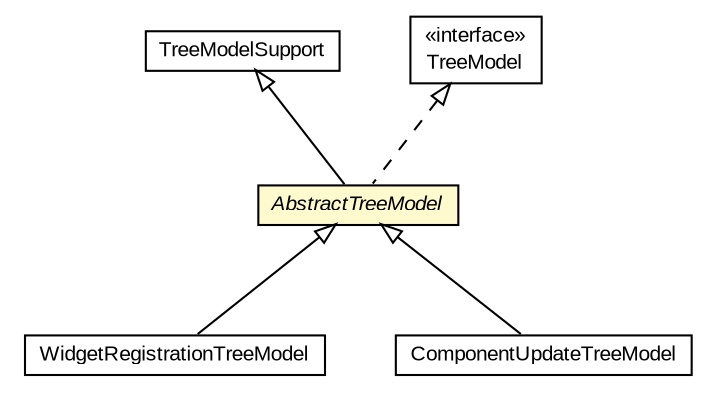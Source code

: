 #!/usr/local/bin/dot
#
# Class diagram 
# Generated by UMLGraph version 5.3 (http://www.umlgraph.org/)
#

digraph G {
	edge [fontname="arial",fontsize=10,labelfontname="arial",labelfontsize=10];
	node [fontname="arial",fontsize=10,shape=plaintext];
	nodesep=0.25;
	ranksep=0.5;
	// context.arch.logging.WidgetRegistrationTreeModel
	c127851 [label=<<table title="context.arch.logging.WidgetRegistrationTreeModel" border="0" cellborder="1" cellspacing="0" cellpadding="2" port="p" href="./WidgetRegistrationTreeModel.html">
		<tr><td><table border="0" cellspacing="0" cellpadding="1">
<tr><td align="center" balign="center"> WidgetRegistrationTreeModel </td></tr>
		</table></td></tr>
		</table>>, fontname="arial", fontcolor="black", fontsize=10.0];
	// context.arch.logging.TreeModelSupport
	c127854 [label=<<table title="context.arch.logging.TreeModelSupport" border="0" cellborder="1" cellspacing="0" cellpadding="2" port="p" href="./TreeModelSupport.html">
		<tr><td><table border="0" cellspacing="0" cellpadding="1">
<tr><td align="center" balign="center"> TreeModelSupport </td></tr>
		</table></td></tr>
		</table>>, fontname="arial", fontcolor="black", fontsize=10.0];
	// context.arch.logging.ComponentUpdateTreeModel
	c127871 [label=<<table title="context.arch.logging.ComponentUpdateTreeModel" border="0" cellborder="1" cellspacing="0" cellpadding="2" port="p" href="./ComponentUpdateTreeModel.html">
		<tr><td><table border="0" cellspacing="0" cellpadding="1">
<tr><td align="center" balign="center"> ComponentUpdateTreeModel </td></tr>
		</table></td></tr>
		</table>>, fontname="arial", fontcolor="black", fontsize=10.0];
	// context.arch.logging.AbstractTreeModel
	c127874 [label=<<table title="context.arch.logging.AbstractTreeModel" border="0" cellborder="1" cellspacing="0" cellpadding="2" port="p" bgcolor="lemonChiffon" href="./AbstractTreeModel.html">
		<tr><td><table border="0" cellspacing="0" cellpadding="1">
<tr><td align="center" balign="center"><font face="arial italic"> AbstractTreeModel </font></td></tr>
		</table></td></tr>
		</table>>, fontname="arial", fontcolor="black", fontsize=10.0];
	//context.arch.logging.WidgetRegistrationTreeModel extends context.arch.logging.AbstractTreeModel
	c127874:p -> c127851:p [dir=back,arrowtail=empty];
	//context.arch.logging.ComponentUpdateTreeModel extends context.arch.logging.AbstractTreeModel
	c127874:p -> c127871:p [dir=back,arrowtail=empty];
	//context.arch.logging.AbstractTreeModel extends context.arch.logging.TreeModelSupport
	c127854:p -> c127874:p [dir=back,arrowtail=empty];
	//context.arch.logging.AbstractTreeModel implements javax.swing.tree.TreeModel
	c127975:p -> c127874:p [dir=back,arrowtail=empty,style=dashed];
	// javax.swing.tree.TreeModel
	c127975 [label=<<table title="javax.swing.tree.TreeModel" border="0" cellborder="1" cellspacing="0" cellpadding="2" port="p" href="http://java.sun.com/j2se/1.4.2/docs/api/javax/swing/tree/TreeModel.html">
		<tr><td><table border="0" cellspacing="0" cellpadding="1">
<tr><td align="center" balign="center"> &#171;interface&#187; </td></tr>
<tr><td align="center" balign="center"> TreeModel </td></tr>
		</table></td></tr>
		</table>>, fontname="arial", fontcolor="black", fontsize=10.0];
}

